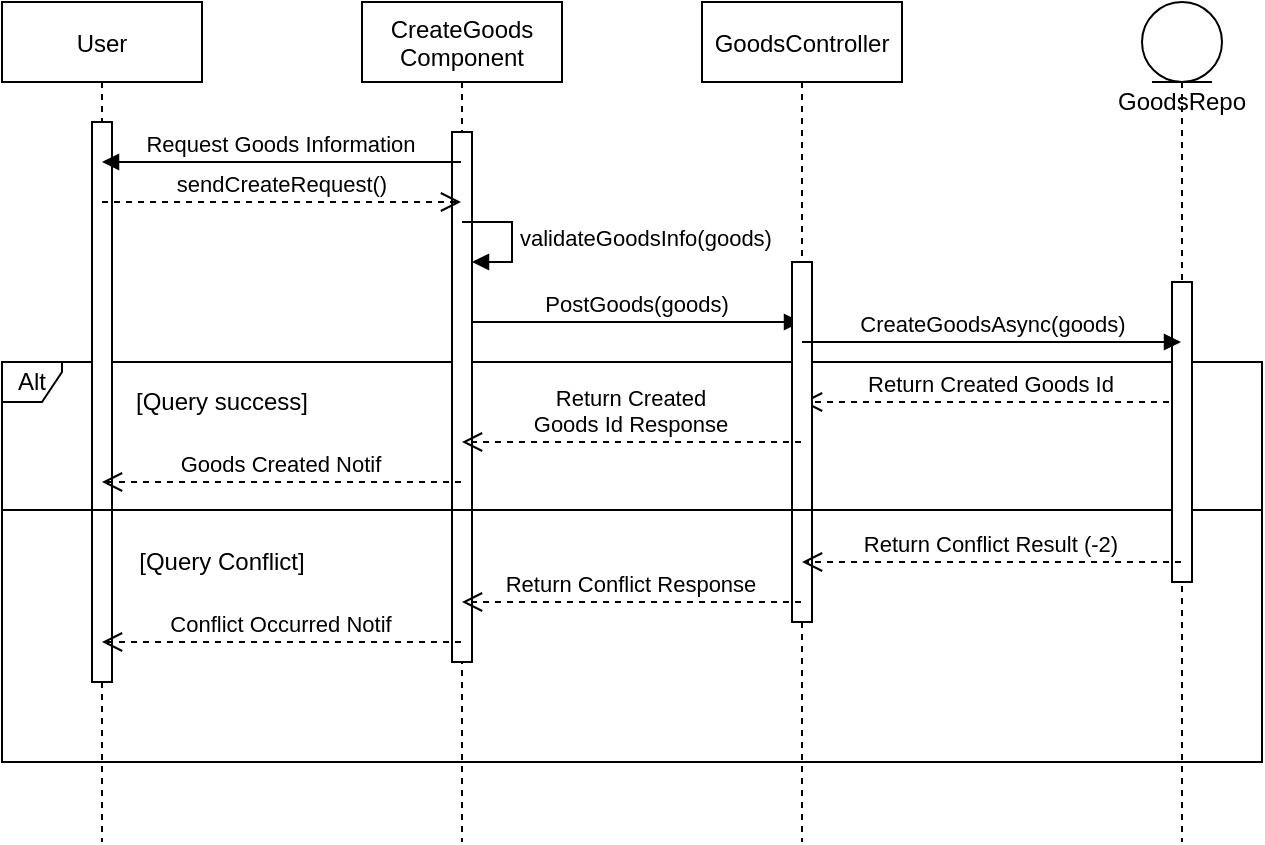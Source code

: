 <mxfile version="13.9.5" type="device" pages="4"><diagram id="jd_FFFFqi0_4Zgu6U5HR" name="Create"><mxGraphModel dx="1108" dy="584" grid="1" gridSize="10" guides="1" tooltips="1" connect="1" arrows="1" fold="1" page="1" pageScale="1" pageWidth="850" pageHeight="1100" math="0" shadow="0"><root><mxCell id="0"/><mxCell id="1" parent="0"/><mxCell id="KHjsWVl6WgxrpaKe_uxW-1" value="Alt" style="shape=umlFrame;whiteSpace=wrap;html=1;width=30;height=20;" parent="1" vertex="1"><mxGeometry x="120" y="260" width="630" height="200" as="geometry"/></mxCell><mxCell id="KHjsWVl6WgxrpaKe_uxW-2" value="User" style="shape=umlLifeline;perimeter=lifelinePerimeter;container=1;collapsible=0;recursiveResize=0;rounded=0;shadow=0;strokeWidth=1;" parent="1" vertex="1"><mxGeometry x="120" y="80" width="100" height="420" as="geometry"/></mxCell><mxCell id="KHjsWVl6WgxrpaKe_uxW-3" value="" style="points=[];perimeter=orthogonalPerimeter;rounded=0;shadow=0;strokeWidth=1;" parent="KHjsWVl6WgxrpaKe_uxW-2" vertex="1"><mxGeometry x="45" y="60" width="10" height="280" as="geometry"/></mxCell><mxCell id="KHjsWVl6WgxrpaKe_uxW-4" value="Return Created Goods Id" style="verticalAlign=bottom;endArrow=open;dashed=1;endSize=8;shadow=0;strokeWidth=1;" parent="1" source="KHjsWVl6WgxrpaKe_uxW-20" target="KHjsWVl6WgxrpaKe_uxW-9" edge="1"><mxGeometry relative="1" as="geometry"><mxPoint x="520" y="310" as="targetPoint"/><Array as="points"><mxPoint x="600" y="280"/></Array><mxPoint x="689.5" y="280" as="sourcePoint"/></mxGeometry></mxCell><mxCell id="KHjsWVl6WgxrpaKe_uxW-5" value="PostGoods(goods)" style="verticalAlign=bottom;endArrow=block;shadow=0;strokeWidth=1;" parent="1" source="KHjsWVl6WgxrpaKe_uxW-6" target="KHjsWVl6WgxrpaKe_uxW-9" edge="1"><mxGeometry x="0.035" relative="1" as="geometry"><mxPoint x="275" y="160" as="sourcePoint"/><mxPoint x="500" y="226" as="targetPoint"/><Array as="points"><mxPoint x="420" y="240"/></Array><mxPoint as="offset"/></mxGeometry></mxCell><mxCell id="KHjsWVl6WgxrpaKe_uxW-6" value="CreateGoods&#10;Component" style="shape=umlLifeline;perimeter=lifelinePerimeter;container=1;collapsible=0;recursiveResize=0;rounded=0;shadow=0;strokeWidth=1;" parent="1" vertex="1"><mxGeometry x="300" y="80" width="100" height="420" as="geometry"/></mxCell><mxCell id="KHjsWVl6WgxrpaKe_uxW-7" value="" style="points=[];perimeter=orthogonalPerimeter;rounded=0;shadow=0;strokeWidth=1;" parent="KHjsWVl6WgxrpaKe_uxW-6" vertex="1"><mxGeometry x="45" y="65" width="10" height="265" as="geometry"/></mxCell><mxCell id="KHjsWVl6WgxrpaKe_uxW-8" value="validateGoodsInfo(goods)" style="edgeStyle=orthogonalEdgeStyle;html=1;align=left;spacingLeft=2;endArrow=block;rounded=0;entryX=1;entryY=0;" parent="KHjsWVl6WgxrpaKe_uxW-6" edge="1"><mxGeometry relative="1" as="geometry"><mxPoint x="50" y="110" as="sourcePoint"/><Array as="points"><mxPoint x="75" y="110"/></Array><mxPoint x="55" y="130" as="targetPoint"/></mxGeometry></mxCell><mxCell id="KHjsWVl6WgxrpaKe_uxW-9" value="GoodsController" style="shape=umlLifeline;perimeter=lifelinePerimeter;container=1;collapsible=0;recursiveResize=0;rounded=0;shadow=0;strokeWidth=1;" parent="1" vertex="1"><mxGeometry x="470" y="80" width="100" height="420" as="geometry"/></mxCell><mxCell id="KHjsWVl6WgxrpaKe_uxW-10" value="" style="points=[];perimeter=orthogonalPerimeter;rounded=0;shadow=0;strokeWidth=1;" parent="KHjsWVl6WgxrpaKe_uxW-9" vertex="1"><mxGeometry x="45" y="130" width="10" height="180" as="geometry"/></mxCell><mxCell id="KHjsWVl6WgxrpaKe_uxW-11" value="Goods Created Notif" style="verticalAlign=bottom;endArrow=open;dashed=1;endSize=8;shadow=0;strokeWidth=1;" parent="1" source="KHjsWVl6WgxrpaKe_uxW-6" target="KHjsWVl6WgxrpaKe_uxW-2" edge="1"><mxGeometry relative="1" as="geometry"><mxPoint x="180" y="314" as="targetPoint"/><mxPoint x="350.17" y="320" as="sourcePoint"/><Array as="points"><mxPoint x="260" y="320"/></Array></mxGeometry></mxCell><mxCell id="KHjsWVl6WgxrpaKe_uxW-12" value="Return Conflict Response" style="verticalAlign=bottom;endArrow=open;dashed=1;endSize=8;shadow=0;strokeWidth=1;" parent="1" source="KHjsWVl6WgxrpaKe_uxW-9" target="KHjsWVl6WgxrpaKe_uxW-6" edge="1"><mxGeometry relative="1" as="geometry"><mxPoint x="350" y="380" as="targetPoint"/><mxPoint x="490" y="380" as="sourcePoint"/><Array as="points"><mxPoint x="430" y="380"/></Array></mxGeometry></mxCell><mxCell id="KHjsWVl6WgxrpaKe_uxW-13" value="Conflict Occurred Notif" style="verticalAlign=bottom;endArrow=open;dashed=1;endSize=8;shadow=0;strokeWidth=1;" parent="1" source="KHjsWVl6WgxrpaKe_uxW-6" target="KHjsWVl6WgxrpaKe_uxW-2" edge="1"><mxGeometry relative="1" as="geometry"><mxPoint x="180" y="400" as="targetPoint"/><mxPoint x="340" y="400" as="sourcePoint"/><Array as="points"><mxPoint x="260" y="400"/></Array></mxGeometry></mxCell><mxCell id="KHjsWVl6WgxrpaKe_uxW-14" value="Request Goods Information" style="verticalAlign=bottom;endArrow=block;shadow=0;strokeWidth=1;" parent="1" source="KHjsWVl6WgxrpaKe_uxW-6" target="KHjsWVl6WgxrpaKe_uxW-2" edge="1"><mxGeometry relative="1" as="geometry"><mxPoint x="180" y="170.22" as="sourcePoint"/><mxPoint x="175" y="183" as="targetPoint"/><Array as="points"><mxPoint x="270" y="160"/></Array></mxGeometry></mxCell><mxCell id="KHjsWVl6WgxrpaKe_uxW-15" value="Return Created &#10;Goods Id Response" style="verticalAlign=bottom;endArrow=open;dashed=1;endSize=8;shadow=0;strokeWidth=1;" parent="1" source="KHjsWVl6WgxrpaKe_uxW-9" target="KHjsWVl6WgxrpaKe_uxW-6" edge="1"><mxGeometry relative="1" as="geometry"><mxPoint x="360" y="280" as="targetPoint"/><mxPoint x="495.17" y="280.1" as="sourcePoint"/><Array as="points"><mxPoint x="430" y="300"/></Array></mxGeometry></mxCell><mxCell id="KHjsWVl6WgxrpaKe_uxW-16" value="[Query success]" style="text;html=1;strokeColor=none;fillColor=none;align=center;verticalAlign=middle;whiteSpace=wrap;rounded=0;" parent="1" vertex="1"><mxGeometry x="180" y="270" width="100" height="20" as="geometry"/></mxCell><mxCell id="KHjsWVl6WgxrpaKe_uxW-17" value="" style="line;strokeWidth=1;fillColor=none;align=left;verticalAlign=middle;spacingTop=-1;spacingLeft=3;spacingRight=3;rotatable=0;labelPosition=right;points=[];portConstraint=eastwest;" parent="1" vertex="1"><mxGeometry x="120" y="330" width="630" height="8" as="geometry"/></mxCell><mxCell id="KHjsWVl6WgxrpaKe_uxW-18" value="[Query Conflict]" style="text;html=1;strokeColor=none;fillColor=none;align=center;verticalAlign=middle;whiteSpace=wrap;rounded=0;" parent="1" vertex="1"><mxGeometry x="185" y="350" width="90" height="20" as="geometry"/></mxCell><mxCell id="KHjsWVl6WgxrpaKe_uxW-19" value="sendCreateRequest()" style="verticalAlign=bottom;endArrow=open;dashed=1;endSize=8;shadow=0;strokeWidth=1;" parent="1" source="KHjsWVl6WgxrpaKe_uxW-2" target="KHjsWVl6WgxrpaKe_uxW-6" edge="1"><mxGeometry relative="1" as="geometry"><mxPoint x="345" y="220" as="targetPoint"/><mxPoint x="175" y="220" as="sourcePoint"/><Array as="points"><mxPoint x="270" y="180"/></Array></mxGeometry></mxCell><mxCell id="KHjsWVl6WgxrpaKe_uxW-20" value="GoodsRepo" style="shape=umlLifeline;participant=umlEntity;perimeter=lifelinePerimeter;whiteSpace=wrap;html=1;container=1;collapsible=0;recursiveResize=0;verticalAlign=top;spacingTop=36;outlineConnect=0;" parent="1" vertex="1"><mxGeometry x="690" y="80" width="40" height="420" as="geometry"/></mxCell><mxCell id="KHjsWVl6WgxrpaKe_uxW-21" value="" style="html=1;points=[];perimeter=orthogonalPerimeter;" parent="KHjsWVl6WgxrpaKe_uxW-20" vertex="1"><mxGeometry x="15" y="140" width="10" height="150" as="geometry"/></mxCell><mxCell id="KHjsWVl6WgxrpaKe_uxW-22" value="Return Conflict Result (-2)" style="verticalAlign=bottom;endArrow=open;dashed=1;endSize=8;shadow=0;strokeWidth=1;" parent="1" source="KHjsWVl6WgxrpaKe_uxW-20" target="KHjsWVl6WgxrpaKe_uxW-9" edge="1"><mxGeometry relative="1" as="geometry"><mxPoint x="503.64" y="360.4" as="targetPoint"/><mxPoint x="689.5" y="360" as="sourcePoint"/><Array as="points"><mxPoint x="600" y="360"/></Array></mxGeometry></mxCell><mxCell id="KHjsWVl6WgxrpaKe_uxW-23" value="CreateGoodsAsync(goods)" style="html=1;verticalAlign=bottom;endArrow=block;" parent="1" source="KHjsWVl6WgxrpaKe_uxW-9" target="KHjsWVl6WgxrpaKe_uxW-20" edge="1"><mxGeometry width="80" relative="1" as="geometry"><mxPoint x="380" y="280" as="sourcePoint"/><mxPoint x="460" y="280" as="targetPoint"/><Array as="points"><mxPoint x="590" y="250"/></Array></mxGeometry></mxCell></root></mxGraphModel></diagram><diagram id="Ml4tQamNGofThZzvIT6g" name="Read"><mxGraphModel dx="1108" dy="584" grid="1" gridSize="10" guides="1" tooltips="1" connect="1" arrows="1" fold="1" page="1" pageScale="1" pageWidth="850" pageHeight="1100" math="0" shadow="0"><root><mxCell id="9LPj89g7nIXvsc9wr1Oa-0"/><mxCell id="9LPj89g7nIXvsc9wr1Oa-1" parent="9LPj89g7nIXvsc9wr1Oa-0"/><mxCell id="9LPj89g7nIXvsc9wr1Oa-2" value="User" style="shape=umlLifeline;perimeter=lifelinePerimeter;container=1;collapsible=0;recursiveResize=0;rounded=0;shadow=0;strokeWidth=1;" parent="9LPj89g7nIXvsc9wr1Oa-1" vertex="1"><mxGeometry x="80" y="80" width="100" height="290" as="geometry"/></mxCell><mxCell id="9LPj89g7nIXvsc9wr1Oa-3" value="" style="html=1;points=[];perimeter=orthogonalPerimeter;" parent="9LPj89g7nIXvsc9wr1Oa-2" vertex="1"><mxGeometry x="45" y="70" width="10" height="150" as="geometry"/></mxCell><mxCell id="9LPj89g7nIXvsc9wr1Oa-4" value="ReadGoods&#10;Component" style="shape=umlLifeline;perimeter=lifelinePerimeter;container=1;collapsible=0;recursiveResize=0;rounded=0;shadow=0;strokeWidth=1;" parent="9LPj89g7nIXvsc9wr1Oa-1" vertex="1"><mxGeometry x="300" y="80" width="100" height="290" as="geometry"/></mxCell><mxCell id="9LPj89g7nIXvsc9wr1Oa-5" value="" style="html=1;points=[];perimeter=orthogonalPerimeter;" parent="9LPj89g7nIXvsc9wr1Oa-4" vertex="1"><mxGeometry x="45" y="70" width="10" height="150" as="geometry"/></mxCell><mxCell id="9LPj89g7nIXvsc9wr1Oa-6" value="GoodsController" style="shape=umlLifeline;perimeter=lifelinePerimeter;container=1;collapsible=0;recursiveResize=0;rounded=0;shadow=0;strokeWidth=1;" parent="9LPj89g7nIXvsc9wr1Oa-1" vertex="1"><mxGeometry x="470" y="80" width="100" height="290" as="geometry"/></mxCell><mxCell id="9LPj89g7nIXvsc9wr1Oa-7" value="" style="html=1;points=[];perimeter=orthogonalPerimeter;" parent="9LPj89g7nIXvsc9wr1Oa-6" vertex="1"><mxGeometry x="45" y="90" width="10" height="110" as="geometry"/></mxCell><mxCell id="9LPj89g7nIXvsc9wr1Oa-8" value="sendGetGoodsRequest()" style="html=1;verticalAlign=bottom;endArrow=block;" parent="9LPj89g7nIXvsc9wr1Oa-1" source="9LPj89g7nIXvsc9wr1Oa-2" target="9LPj89g7nIXvsc9wr1Oa-4" edge="1"><mxGeometry width="80" relative="1" as="geometry"><mxPoint x="380" y="280" as="sourcePoint"/><mxPoint x="460" y="280" as="targetPoint"/><Array as="points"><mxPoint x="280" y="160"/></Array></mxGeometry></mxCell><mxCell id="9LPj89g7nIXvsc9wr1Oa-9" value="GoodsRepo" style="shape=umlLifeline;participant=umlEntity;perimeter=lifelinePerimeter;whiteSpace=wrap;html=1;container=1;collapsible=0;recursiveResize=0;verticalAlign=top;spacingTop=36;outlineConnect=0;" parent="9LPj89g7nIXvsc9wr1Oa-1" vertex="1"><mxGeometry x="670" y="80" width="40" height="290" as="geometry"/></mxCell><mxCell id="9LPj89g7nIXvsc9wr1Oa-10" value="" style="html=1;points=[];perimeter=orthogonalPerimeter;" parent="9LPj89g7nIXvsc9wr1Oa-9" vertex="1"><mxGeometry x="15" y="110" width="10" height="70" as="geometry"/></mxCell><mxCell id="9LPj89g7nIXvsc9wr1Oa-11" value="GetGoods(pagination)" style="html=1;verticalAlign=bottom;endArrow=block;" parent="9LPj89g7nIXvsc9wr1Oa-1" source="9LPj89g7nIXvsc9wr1Oa-4" target="9LPj89g7nIXvsc9wr1Oa-6" edge="1"><mxGeometry width="80" relative="1" as="geometry"><mxPoint x="380" y="280" as="sourcePoint"/><mxPoint x="460" y="280" as="targetPoint"/><Array as="points"><mxPoint x="450" y="180"/></Array></mxGeometry></mxCell><mxCell id="9LPj89g7nIXvsc9wr1Oa-12" value="GetGoodsAsync(pagination)" style="html=1;verticalAlign=bottom;endArrow=block;" parent="9LPj89g7nIXvsc9wr1Oa-1" source="9LPj89g7nIXvsc9wr1Oa-6" target="9LPj89g7nIXvsc9wr1Oa-9" edge="1"><mxGeometry width="80" relative="1" as="geometry"><mxPoint x="380" y="280" as="sourcePoint"/><mxPoint x="460" y="280" as="targetPoint"/><Array as="points"><mxPoint x="600" y="200"/></Array></mxGeometry></mxCell><mxCell id="9LPj89g7nIXvsc9wr1Oa-13" value="Return Goods List &lt;br&gt;wrapped by pagination" style="html=1;verticalAlign=bottom;endArrow=open;dashed=1;endSize=8;" parent="9LPj89g7nIXvsc9wr1Oa-1" source="9LPj89g7nIXvsc9wr1Oa-9" target="9LPj89g7nIXvsc9wr1Oa-6" edge="1"><mxGeometry relative="1" as="geometry"><mxPoint x="460" y="280" as="sourcePoint"/><mxPoint x="380" y="280" as="targetPoint"/><Array as="points"><mxPoint x="610" y="250"/></Array></mxGeometry></mxCell><mxCell id="9LPj89g7nIXvsc9wr1Oa-14" value="Return Data Response" style="html=1;verticalAlign=bottom;endArrow=open;dashed=1;endSize=8;" parent="9LPj89g7nIXvsc9wr1Oa-1" source="9LPj89g7nIXvsc9wr1Oa-6" target="9LPj89g7nIXvsc9wr1Oa-4" edge="1"><mxGeometry relative="1" as="geometry"><mxPoint x="460" y="260" as="sourcePoint"/><mxPoint x="380" y="260" as="targetPoint"/><Array as="points"><mxPoint x="440" y="270"/></Array></mxGeometry></mxCell><mxCell id="9LPj89g7nIXvsc9wr1Oa-15" value="Shows Goods List" style="html=1;verticalAlign=bottom;endArrow=open;dashed=1;endSize=8;" parent="9LPj89g7nIXvsc9wr1Oa-1" source="9LPj89g7nIXvsc9wr1Oa-4" target="9LPj89g7nIXvsc9wr1Oa-2" edge="1"><mxGeometry relative="1" as="geometry"><mxPoint x="460" y="260" as="sourcePoint"/><mxPoint x="380" y="260" as="targetPoint"/><Array as="points"><mxPoint x="250" y="290"/></Array></mxGeometry></mxCell></root></mxGraphModel></diagram><diagram id="VFFT8JCSSHa8MBeKwjtE" name="Update"><mxGraphModel dx="1108" dy="584" grid="1" gridSize="10" guides="1" tooltips="1" connect="1" arrows="1" fold="1" page="1" pageScale="1" pageWidth="850" pageHeight="1100" math="0" shadow="0"><root><mxCell id="oMEfa0u0N_enMjDQb6o1-0"/><mxCell id="oMEfa0u0N_enMjDQb6o1-1" parent="oMEfa0u0N_enMjDQb6o1-0"/><mxCell id="oMEfa0u0N_enMjDQb6o1-2" value="User" style="shape=umlLifeline;perimeter=lifelinePerimeter;container=1;collapsible=0;recursiveResize=0;rounded=0;shadow=0;strokeWidth=1;" parent="oMEfa0u0N_enMjDQb6o1-1" vertex="1"><mxGeometry x="65" y="95" width="100" height="850" as="geometry"/></mxCell><mxCell id="oMEfa0u0N_enMjDQb6o1-3" value="" style="html=1;points=[];perimeter=orthogonalPerimeter;" parent="oMEfa0u0N_enMjDQb6o1-2" vertex="1"><mxGeometry x="45" y="70" width="10" height="740" as="geometry"/></mxCell><mxCell id="oMEfa0u0N_enMjDQb6o1-4" value="ReadGoods&#10;Component" style="shape=umlLifeline;perimeter=lifelinePerimeter;container=1;collapsible=0;recursiveResize=0;rounded=0;shadow=0;strokeWidth=1;" parent="oMEfa0u0N_enMjDQb6o1-1" vertex="1"><mxGeometry x="270" y="95" width="100" height="850" as="geometry"/></mxCell><mxCell id="oMEfa0u0N_enMjDQb6o1-5" value="" style="html=1;points=[];perimeter=orthogonalPerimeter;" parent="oMEfa0u0N_enMjDQb6o1-4" vertex="1"><mxGeometry x="45" y="70" width="10" height="730" as="geometry"/></mxCell><mxCell id="oMEfa0u0N_enMjDQb6o1-6" value="GoodsController" style="shape=umlLifeline;perimeter=lifelinePerimeter;container=1;collapsible=0;recursiveResize=0;rounded=0;shadow=0;strokeWidth=1;" parent="oMEfa0u0N_enMjDQb6o1-1" vertex="1"><mxGeometry x="475" y="95" width="100" height="850" as="geometry"/></mxCell><mxCell id="oMEfa0u0N_enMjDQb6o1-7" value="" style="html=1;points=[];perimeter=orthogonalPerimeter;" parent="oMEfa0u0N_enMjDQb6o1-6" vertex="1"><mxGeometry x="45" y="270" width="10" height="500" as="geometry"/></mxCell><mxCell id="oMEfa0u0N_enMjDQb6o1-8" value="GoodsRepo" style="shape=umlLifeline;participant=umlEntity;perimeter=lifelinePerimeter;whiteSpace=wrap;html=1;container=1;collapsible=0;recursiveResize=0;verticalAlign=top;spacingTop=36;outlineConnect=0;" parent="oMEfa0u0N_enMjDQb6o1-1" vertex="1"><mxGeometry x="745" y="105" width="40" height="840" as="geometry"/></mxCell><mxCell id="oMEfa0u0N_enMjDQb6o1-9" value="" style="html=1;points=[];perimeter=orthogonalPerimeter;" parent="oMEfa0u0N_enMjDQb6o1-8" vertex="1"><mxGeometry x="15" y="400" width="10" height="330" as="geometry"/></mxCell><mxCell id="oMEfa0u0N_enMjDQb6o1-10" value="updateGoods(id)" style="html=1;verticalAlign=bottom;endArrow=block;" parent="oMEfa0u0N_enMjDQb6o1-1" source="oMEfa0u0N_enMjDQb6o1-2" target="oMEfa0u0N_enMjDQb6o1-4" edge="1"><mxGeometry width="80" relative="1" as="geometry"><mxPoint x="335" y="295" as="sourcePoint"/><mxPoint x="415" y="295" as="targetPoint"/><Array as="points"><mxPoint x="215" y="175"/></Array></mxGeometry></mxCell><mxCell id="oMEfa0u0N_enMjDQb6o1-11" value="Request new Goods info" style="html=1;verticalAlign=bottom;endArrow=block;" parent="oMEfa0u0N_enMjDQb6o1-1" source="oMEfa0u0N_enMjDQb6o1-4" target="oMEfa0u0N_enMjDQb6o1-2" edge="1"><mxGeometry width="80" relative="1" as="geometry"><mxPoint x="335" y="295" as="sourcePoint"/><mxPoint x="415" y="295" as="targetPoint"/><Array as="points"><mxPoint x="205" y="205"/></Array></mxGeometry></mxCell><mxCell id="oMEfa0u0N_enMjDQb6o1-12" value="Return newGoodsInfo" style="html=1;verticalAlign=bottom;endArrow=open;dashed=1;endSize=8;" parent="oMEfa0u0N_enMjDQb6o1-1" source="oMEfa0u0N_enMjDQb6o1-2" target="oMEfa0u0N_enMjDQb6o1-4" edge="1"><mxGeometry relative="1" as="geometry"><mxPoint x="415" y="295" as="sourcePoint"/><mxPoint x="335" y="295" as="targetPoint"/><Array as="points"><mxPoint x="195" y="235"/></Array></mxGeometry></mxCell><mxCell id="oMEfa0u0N_enMjDQb6o1-13" value="&lt;div style=&quot;text-align: left&quot;&gt;sendUpdateRequest(&lt;/div&gt;&lt;div style=&quot;text-align: left&quot;&gt;&amp;nbsp; &amp;nbsp;goodsId,&lt;/div&gt;&lt;div style=&quot;text-align: left&quot;&gt;&amp;nbsp; &amp;nbsp;newGoodsInfo&lt;/div&gt;&lt;div style=&quot;text-align: left&quot;&gt;)&lt;/div&gt;" style="html=1;verticalAlign=bottom;endArrow=block;" parent="oMEfa0u0N_enMjDQb6o1-1" source="oMEfa0u0N_enMjDQb6o1-4" target="oMEfa0u0N_enMjDQb6o1-4" edge="1"><mxGeometry x="0.37" y="-60" width="80" relative="1" as="geometry"><mxPoint x="335" y="295" as="sourcePoint"/><mxPoint x="415" y="295" as="targetPoint"/><Array as="points"><mxPoint x="345" y="255"/><mxPoint x="345" y="285"/></Array><mxPoint x="61" y="60" as="offset"/></mxGeometry></mxCell><mxCell id="oMEfa0u0N_enMjDQb6o1-14" value="validateGoodsInfo(&lt;br&gt;&amp;nbsp; &amp;nbsp;newGoodsInfo&lt;br&gt;)" style="html=1;verticalAlign=bottom;endArrow=block;align=left;" parent="oMEfa0u0N_enMjDQb6o1-1" source="oMEfa0u0N_enMjDQb6o1-4" target="oMEfa0u0N_enMjDQb6o1-4" edge="1"><mxGeometry x="0.37" y="14" width="80" relative="1" as="geometry"><mxPoint x="335" y="265" as="sourcePoint"/><mxPoint x="415" y="265" as="targetPoint"/><Array as="points"><mxPoint x="345" y="305"/><mxPoint x="345" y="335"/></Array><mxPoint x="11" y="-4" as="offset"/></mxGeometry></mxCell><mxCell id="oMEfa0u0N_enMjDQb6o1-15" value="PutGoods(goodsId, newGoodsInfo)" style="html=1;verticalAlign=bottom;endArrow=block;" parent="oMEfa0u0N_enMjDQb6o1-1" source="oMEfa0u0N_enMjDQb6o1-4" target="oMEfa0u0N_enMjDQb6o1-6" edge="1"><mxGeometry width="80" relative="1" as="geometry"><mxPoint x="335" y="335" as="sourcePoint"/><mxPoint x="415" y="335" as="targetPoint"/><Array as="points"><mxPoint x="365" y="375"/></Array></mxGeometry></mxCell><mxCell id="oMEfa0u0N_enMjDQb6o1-16" value="Return BadRequest Response" style="html=1;verticalAlign=bottom;endArrow=open;dashed=1;endSize=8;" parent="oMEfa0u0N_enMjDQb6o1-1" source="oMEfa0u0N_enMjDQb6o1-6" target="oMEfa0u0N_enMjDQb6o1-4" edge="1"><mxGeometry relative="1" as="geometry"><mxPoint x="515" y="335" as="sourcePoint"/><mxPoint x="435" y="335" as="targetPoint"/><Array as="points"><mxPoint x="405" y="445"/></Array></mxGeometry></mxCell><mxCell id="oMEfa0u0N_enMjDQb6o1-17" value="Bad request notif" style="html=1;verticalAlign=bottom;endArrow=open;dashed=1;endSize=8;" parent="oMEfa0u0N_enMjDQb6o1-1" source="oMEfa0u0N_enMjDQb6o1-4" target="oMEfa0u0N_enMjDQb6o1-2" edge="1"><mxGeometry relative="1" as="geometry"><mxPoint x="515" y="335" as="sourcePoint"/><mxPoint x="435" y="335" as="targetPoint"/><Array as="points"><mxPoint x="225" y="475"/></Array></mxGeometry></mxCell><mxCell id="oMEfa0u0N_enMjDQb6o1-18" value="&lt;b&gt;[Goods Id in route and newGoodsInfo does not match]&lt;/b&gt;" style="text;html=1;strokeColor=none;fillColor=none;align=center;verticalAlign=middle;whiteSpace=wrap;rounded=0;" parent="oMEfa0u0N_enMjDQb6o1-1" vertex="1"><mxGeometry x="125" y="405" width="190" height="20" as="geometry"/></mxCell><mxCell id="oMEfa0u0N_enMjDQb6o1-19" value="" style="line;strokeWidth=1;fillColor=none;align=left;verticalAlign=middle;spacingTop=-1;spacingLeft=3;spacingRight=3;rotatable=0;labelPosition=right;points=[];portConstraint=eastwest;" parent="oMEfa0u0N_enMjDQb6o1-1" vertex="1"><mxGeometry x="85" y="495" width="700" height="8" as="geometry"/></mxCell><mxCell id="oMEfa0u0N_enMjDQb6o1-20" value="&lt;b&gt;[Else]&lt;/b&gt;" style="text;html=1;strokeColor=none;fillColor=none;align=center;verticalAlign=middle;whiteSpace=wrap;rounded=0;" parent="oMEfa0u0N_enMjDQb6o1-1" vertex="1"><mxGeometry x="125" y="503" width="40" height="20" as="geometry"/></mxCell><mxCell id="oMEfa0u0N_enMjDQb6o1-21" value="UpdateGoodsAsync(goodsId, newGoodsInfo)" style="html=1;verticalAlign=bottom;endArrow=block;" parent="oMEfa0u0N_enMjDQb6o1-1" source="oMEfa0u0N_enMjDQb6o1-6" target="oMEfa0u0N_enMjDQb6o1-8" edge="1"><mxGeometry width="80" relative="1" as="geometry"><mxPoint x="435" y="495" as="sourcePoint"/><mxPoint x="515" y="495" as="targetPoint"/><Array as="points"><mxPoint x="595" y="525"/></Array></mxGeometry></mxCell><mxCell id="oMEfa0u0N_enMjDQb6o1-22" value="Return NoContent" style="html=1;verticalAlign=bottom;endArrow=open;dashed=1;endSize=8;" parent="oMEfa0u0N_enMjDQb6o1-1" source="oMEfa0u0N_enMjDQb6o1-8" target="oMEfa0u0N_enMjDQb6o1-6" edge="1"><mxGeometry relative="1" as="geometry"><mxPoint x="515" y="595" as="sourcePoint"/><mxPoint x="435" y="595" as="targetPoint"/><Array as="points"><mxPoint x="625" y="585"/></Array></mxGeometry></mxCell><mxCell id="oMEfa0u0N_enMjDQb6o1-23" value="Return NoContent Response" style="html=1;verticalAlign=bottom;endArrow=open;dashed=1;endSize=8;" parent="oMEfa0u0N_enMjDQb6o1-1" source="oMEfa0u0N_enMjDQb6o1-6" target="oMEfa0u0N_enMjDQb6o1-4" edge="1"><mxGeometry relative="1" as="geometry"><mxPoint x="515" y="495" as="sourcePoint"/><mxPoint x="435" y="495" as="targetPoint"/><Array as="points"><mxPoint x="425" y="605"/></Array></mxGeometry></mxCell><mxCell id="oMEfa0u0N_enMjDQb6o1-24" value="updateGoodsData(newGoodsInfo)" style="edgeStyle=orthogonalEdgeStyle;html=1;align=left;spacingLeft=2;endArrow=block;rounded=0;entryX=1;entryY=0;" parent="oMEfa0u0N_enMjDQb6o1-1" edge="1"><mxGeometry relative="1" as="geometry"><mxPoint x="320" y="625" as="sourcePoint"/><Array as="points"><mxPoint x="345" y="625"/></Array><mxPoint x="325" y="645" as="targetPoint"/></mxGeometry></mxCell><mxCell id="oMEfa0u0N_enMjDQb6o1-25" value="Successfully updated notif" style="html=1;verticalAlign=bottom;endArrow=open;dashed=1;endSize=8;" parent="oMEfa0u0N_enMjDQb6o1-1" source="oMEfa0u0N_enMjDQb6o1-4" target="oMEfa0u0N_enMjDQb6o1-2" edge="1"><mxGeometry relative="1" as="geometry"><mxPoint x="515" y="595" as="sourcePoint"/><mxPoint x="435" y="595" as="targetPoint"/><Array as="points"><mxPoint x="255" y="675"/></Array></mxGeometry></mxCell><mxCell id="oMEfa0u0N_enMjDQb6o1-26" value="" style="line;strokeWidth=1;fillColor=none;align=left;verticalAlign=middle;spacingTop=-1;spacingLeft=3;spacingRight=3;rotatable=0;labelPosition=right;points=[];portConstraint=eastwest;" parent="oMEfa0u0N_enMjDQb6o1-1" vertex="1"><mxGeometry x="95" y="703" width="680" height="2" as="geometry"/></mxCell><mxCell id="oMEfa0u0N_enMjDQb6o1-27" value="&lt;b&gt;[Successfully updated]&lt;/b&gt;" style="text;html=1;strokeColor=none;fillColor=none;align=center;verticalAlign=middle;whiteSpace=wrap;rounded=0;" parent="oMEfa0u0N_enMjDQb6o1-1" vertex="1"><mxGeometry x="125" y="585" width="140" height="20" as="geometry"/></mxCell><mxCell id="oMEfa0u0N_enMjDQb6o1-28" value="&lt;b&gt;[GoodsCode already exists]&lt;/b&gt;" style="text;html=1;strokeColor=none;fillColor=none;align=center;verticalAlign=middle;whiteSpace=wrap;rounded=0;" parent="oMEfa0u0N_enMjDQb6o1-1" vertex="1"><mxGeometry x="125" y="715" width="170" height="20" as="geometry"/></mxCell><mxCell id="oMEfa0u0N_enMjDQb6o1-29" value="Return Conflict" style="html=1;verticalAlign=bottom;endArrow=open;dashed=1;endSize=8;" parent="oMEfa0u0N_enMjDQb6o1-1" source="oMEfa0u0N_enMjDQb6o1-8" target="oMEfa0u0N_enMjDQb6o1-6" edge="1"><mxGeometry relative="1" as="geometry"><mxPoint x="515" y="675" as="sourcePoint"/><mxPoint x="435" y="675" as="targetPoint"/><Array as="points"><mxPoint x="665" y="735"/></Array></mxGeometry></mxCell><mxCell id="oMEfa0u0N_enMjDQb6o1-30" value="Return Conflict Response" style="html=1;verticalAlign=bottom;endArrow=open;dashed=1;endSize=8;" parent="oMEfa0u0N_enMjDQb6o1-1" source="oMEfa0u0N_enMjDQb6o1-6" target="oMEfa0u0N_enMjDQb6o1-4" edge="1"><mxGeometry relative="1" as="geometry"><mxPoint x="515" y="675" as="sourcePoint"/><mxPoint x="435" y="675" as="targetPoint"/><Array as="points"><mxPoint x="425" y="755"/></Array></mxGeometry></mxCell><mxCell id="oMEfa0u0N_enMjDQb6o1-31" value="Conflict notif" style="html=1;verticalAlign=bottom;endArrow=open;dashed=1;endSize=8;" parent="oMEfa0u0N_enMjDQb6o1-1" source="oMEfa0u0N_enMjDQb6o1-4" target="oMEfa0u0N_enMjDQb6o1-2" edge="1"><mxGeometry relative="1" as="geometry"><mxPoint x="515" y="775" as="sourcePoint"/><mxPoint x="435" y="775" as="targetPoint"/><Array as="points"><mxPoint x="235" y="775"/></Array></mxGeometry></mxCell><mxCell id="oMEfa0u0N_enMjDQb6o1-32" value="" style="line;strokeWidth=1;fillColor=none;align=left;verticalAlign=middle;spacingTop=-1;spacingLeft=3;spacingRight=3;rotatable=0;labelPosition=right;points=[];portConstraint=eastwest;" parent="oMEfa0u0N_enMjDQb6o1-1" vertex="1"><mxGeometry x="95" y="795" width="680" height="8" as="geometry"/></mxCell><mxCell id="oMEfa0u0N_enMjDQb6o1-33" value="&lt;b&gt;[Goods Doesn't exists]&lt;/b&gt;" style="text;html=1;strokeColor=none;fillColor=none;align=center;verticalAlign=middle;whiteSpace=wrap;rounded=0;" parent="oMEfa0u0N_enMjDQb6o1-1" vertex="1"><mxGeometry x="122.5" y="805" width="145" height="20" as="geometry"/></mxCell><mxCell id="oMEfa0u0N_enMjDQb6o1-34" value="Return NotFound" style="html=1;verticalAlign=bottom;endArrow=open;dashed=1;endSize=8;" parent="oMEfa0u0N_enMjDQb6o1-1" source="oMEfa0u0N_enMjDQb6o1-8" target="oMEfa0u0N_enMjDQb6o1-6" edge="1"><mxGeometry relative="1" as="geometry"><mxPoint x="515" y="725" as="sourcePoint"/><mxPoint x="435" y="725" as="targetPoint"/><Array as="points"><mxPoint x="685" y="825"/></Array></mxGeometry></mxCell><mxCell id="oMEfa0u0N_enMjDQb6o1-35" value="Return NotFound Response" style="html=1;verticalAlign=bottom;endArrow=open;dashed=1;endSize=8;" parent="oMEfa0u0N_enMjDQb6o1-1" source="oMEfa0u0N_enMjDQb6o1-6" target="oMEfa0u0N_enMjDQb6o1-4" edge="1"><mxGeometry relative="1" as="geometry"><mxPoint x="515" y="725" as="sourcePoint"/><mxPoint x="435" y="725" as="targetPoint"/><Array as="points"><mxPoint x="465" y="845"/></Array></mxGeometry></mxCell><mxCell id="oMEfa0u0N_enMjDQb6o1-36" value="Goods Not Found notif" style="html=1;verticalAlign=bottom;endArrow=open;dashed=1;endSize=8;" parent="oMEfa0u0N_enMjDQb6o1-1" source="oMEfa0u0N_enMjDQb6o1-4" target="oMEfa0u0N_enMjDQb6o1-2" edge="1"><mxGeometry relative="1" as="geometry"><mxPoint x="515" y="725" as="sourcePoint"/><mxPoint x="435" y="725" as="targetPoint"/><Array as="points"><mxPoint x="205" y="865"/></Array></mxGeometry></mxCell><mxCell id="oMEfa0u0N_enMjDQb6o1-37" value="Alt" style="shape=umlFrame;whiteSpace=wrap;html=1;width=40;height=20;" parent="oMEfa0u0N_enMjDQb6o1-1" vertex="1"><mxGeometry x="95" y="555" width="680" height="420" as="geometry"/></mxCell><mxCell id="oMEfa0u0N_enMjDQb6o1-38" value="Alt" style="shape=umlFrame;whiteSpace=wrap;html=1;width=40;height=20;" parent="oMEfa0u0N_enMjDQb6o1-1" vertex="1"><mxGeometry x="85" y="395" width="700" height="610" as="geometry"/></mxCell></root></mxGraphModel></diagram><diagram id="V4pXVDoF2GVC8yhuoHSm" name="Delete"><mxGraphModel dx="1108" dy="584" grid="1" gridSize="10" guides="1" tooltips="1" connect="1" arrows="1" fold="1" page="1" pageScale="1" pageWidth="850" pageHeight="1100" math="0" shadow="0"><root><mxCell id="qOP_THhoh2l1mIPnknE0-0"/><mxCell id="qOP_THhoh2l1mIPnknE0-1" parent="qOP_THhoh2l1mIPnknE0-0"/><mxCell id="qOP_THhoh2l1mIPnknE0-2" value="Alt" style="shape=umlFrame;whiteSpace=wrap;html=1;width=35;height=20;" parent="qOP_THhoh2l1mIPnknE0-1" vertex="1"><mxGeometry x="125" y="230" width="615" height="240" as="geometry"/></mxCell><mxCell id="qOP_THhoh2l1mIPnknE0-3" value="User" style="shape=umlLifeline;perimeter=lifelinePerimeter;container=1;collapsible=0;recursiveResize=0;rounded=0;shadow=0;strokeWidth=1;" parent="qOP_THhoh2l1mIPnknE0-1" vertex="1"><mxGeometry x="120" y="80" width="100" height="370" as="geometry"/></mxCell><mxCell id="qOP_THhoh2l1mIPnknE0-4" value="" style="points=[];perimeter=orthogonalPerimeter;rounded=0;shadow=0;strokeWidth=1;" parent="qOP_THhoh2l1mIPnknE0-3" vertex="1"><mxGeometry x="45" y="60" width="10" height="280" as="geometry"/></mxCell><mxCell id="qOP_THhoh2l1mIPnknE0-5" value="ReadGoods&#10;Component" style="shape=umlLifeline;perimeter=lifelinePerimeter;container=1;collapsible=0;recursiveResize=0;rounded=0;shadow=0;strokeWidth=1;" parent="qOP_THhoh2l1mIPnknE0-1" vertex="1"><mxGeometry x="300" y="80" width="100" height="370" as="geometry"/></mxCell><mxCell id="qOP_THhoh2l1mIPnknE0-6" value="" style="points=[];perimeter=orthogonalPerimeter;rounded=0;shadow=0;strokeWidth=1;" parent="qOP_THhoh2l1mIPnknE0-5" vertex="1"><mxGeometry x="45" y="65" width="10" height="255" as="geometry"/></mxCell><mxCell id="qOP_THhoh2l1mIPnknE0-7" value="GoodsController" style="shape=umlLifeline;perimeter=lifelinePerimeter;container=1;collapsible=0;recursiveResize=0;rounded=0;shadow=0;strokeWidth=1;" parent="qOP_THhoh2l1mIPnknE0-1" vertex="1"><mxGeometry x="450" y="80" width="100" height="370" as="geometry"/></mxCell><mxCell id="qOP_THhoh2l1mIPnknE0-8" value="" style="points=[];perimeter=orthogonalPerimeter;rounded=0;shadow=0;strokeWidth=1;" parent="qOP_THhoh2l1mIPnknE0-7" vertex="1"><mxGeometry x="45" y="100" width="10" height="200" as="geometry"/></mxCell><mxCell id="qOP_THhoh2l1mIPnknE0-9" value="sendDeleteRequest(goodsId)" style="html=1;verticalAlign=bottom;endArrow=block;" parent="qOP_THhoh2l1mIPnknE0-1" source="qOP_THhoh2l1mIPnknE0-3" target="qOP_THhoh2l1mIPnknE0-5" edge="1"><mxGeometry width="80" relative="1" as="geometry"><mxPoint x="380" y="280" as="sourcePoint"/><mxPoint x="460" y="280" as="targetPoint"/><Array as="points"><mxPoint x="270" y="170"/></Array></mxGeometry></mxCell><mxCell id="qOP_THhoh2l1mIPnknE0-10" value="DeleteGoods(id)" style="html=1;verticalAlign=bottom;endArrow=block;" parent="qOP_THhoh2l1mIPnknE0-1" source="qOP_THhoh2l1mIPnknE0-5" target="qOP_THhoh2l1mIPnknE0-7" edge="1"><mxGeometry width="80" relative="1" as="geometry"><mxPoint x="380" y="280" as="sourcePoint"/><mxPoint x="460" y="280" as="targetPoint"/><Array as="points"><mxPoint x="440" y="190"/></Array></mxGeometry></mxCell><mxCell id="qOP_THhoh2l1mIPnknE0-11" value="DeleteGoodsAsync(id)" style="html=1;verticalAlign=bottom;endArrow=block;" parent="qOP_THhoh2l1mIPnknE0-1" source="qOP_THhoh2l1mIPnknE0-7" edge="1"><mxGeometry width="80" relative="1" as="geometry"><mxPoint x="380" y="280" as="sourcePoint"/><mxPoint x="689.5" y="210" as="targetPoint"/><Array as="points"><mxPoint x="610" y="210"/></Array></mxGeometry></mxCell><mxCell id="qOP_THhoh2l1mIPnknE0-12" value="Return OK" style="html=1;verticalAlign=bottom;endArrow=open;dashed=1;endSize=8;" parent="qOP_THhoh2l1mIPnknE0-1" target="qOP_THhoh2l1mIPnknE0-7" edge="1"><mxGeometry relative="1" as="geometry"><mxPoint x="689.5" y="260" as="sourcePoint"/><mxPoint x="380" y="380" as="targetPoint"/><Array as="points"><mxPoint x="620" y="260"/></Array></mxGeometry></mxCell><mxCell id="qOP_THhoh2l1mIPnknE0-13" value="Return OK Response" style="html=1;verticalAlign=bottom;endArrow=open;dashed=1;endSize=8;" parent="qOP_THhoh2l1mIPnknE0-1" source="qOP_THhoh2l1mIPnknE0-7" target="qOP_THhoh2l1mIPnknE0-5" edge="1"><mxGeometry relative="1" as="geometry"><mxPoint x="460" y="280" as="sourcePoint"/><mxPoint x="380" y="280" as="targetPoint"/><Array as="points"><mxPoint x="440" y="280"/></Array></mxGeometry></mxCell><mxCell id="qOP_THhoh2l1mIPnknE0-14" value="Deleted notif" style="html=1;verticalAlign=bottom;endArrow=open;dashed=1;endSize=8;" parent="qOP_THhoh2l1mIPnknE0-1" source="qOP_THhoh2l1mIPnknE0-5" target="qOP_THhoh2l1mIPnknE0-3" edge="1"><mxGeometry relative="1" as="geometry"><mxPoint x="460" y="280" as="sourcePoint"/><mxPoint x="380" y="280" as="targetPoint"/><Array as="points"><mxPoint x="260" y="300"/></Array></mxGeometry></mxCell><mxCell id="qOP_THhoh2l1mIPnknE0-15" value="Return NotFound" style="html=1;verticalAlign=bottom;endArrow=open;dashed=1;endSize=8;" parent="qOP_THhoh2l1mIPnknE0-1" target="qOP_THhoh2l1mIPnknE0-7" edge="1"><mxGeometry relative="1" as="geometry"><mxPoint x="689.5" y="350" as="sourcePoint"/><mxPoint x="380" y="380" as="targetPoint"/><Array as="points"><mxPoint x="600" y="350"/></Array></mxGeometry></mxCell><mxCell id="qOP_THhoh2l1mIPnknE0-16" value="Return NotFound &lt;br&gt;Response" style="html=1;verticalAlign=bottom;endArrow=open;dashed=1;endSize=8;" parent="qOP_THhoh2l1mIPnknE0-1" source="qOP_THhoh2l1mIPnknE0-7" target="qOP_THhoh2l1mIPnknE0-5" edge="1"><mxGeometry relative="1" as="geometry"><mxPoint x="460" y="380" as="sourcePoint"/><mxPoint x="380" y="380" as="targetPoint"/><Array as="points"><mxPoint x="430" y="370"/></Array></mxGeometry></mxCell><mxCell id="qOP_THhoh2l1mIPnknE0-17" value="Goods Not Found notif" style="html=1;verticalAlign=bottom;endArrow=open;dashed=1;endSize=8;" parent="qOP_THhoh2l1mIPnknE0-1" source="qOP_THhoh2l1mIPnknE0-5" target="qOP_THhoh2l1mIPnknE0-3" edge="1"><mxGeometry relative="1" as="geometry"><mxPoint x="460" y="270" as="sourcePoint"/><mxPoint x="380" y="270" as="targetPoint"/><Array as="points"><mxPoint x="270" y="390"/></Array></mxGeometry></mxCell><mxCell id="qOP_THhoh2l1mIPnknE0-18" value="" style="line;strokeWidth=1;fillColor=none;align=left;verticalAlign=middle;spacingTop=-1;spacingLeft=3;spacingRight=3;rotatable=0;labelPosition=right;points=[];portConstraint=eastwest;" parent="qOP_THhoh2l1mIPnknE0-1" vertex="1"><mxGeometry x="125" y="320" width="615" height="8" as="geometry"/></mxCell><mxCell id="qOP_THhoh2l1mIPnknE0-19" value="[Successfully deleted]" style="text;html=1;strokeColor=none;fillColor=none;align=left;verticalAlign=middle;whiteSpace=wrap;rounded=0;" parent="qOP_THhoh2l1mIPnknE0-1" vertex="1"><mxGeometry x="180" y="240" width="120" height="20" as="geometry"/></mxCell><mxCell id="qOP_THhoh2l1mIPnknE0-20" value="[Data not found]" style="text;html=1;strokeColor=none;fillColor=none;align=left;verticalAlign=middle;whiteSpace=wrap;rounded=0;" parent="qOP_THhoh2l1mIPnknE0-1" vertex="1"><mxGeometry x="180" y="328" width="120" height="20" as="geometry"/></mxCell><mxCell id="qOP_THhoh2l1mIPnknE0-21" value="GoodsRepo" style="shape=umlLifeline;participant=umlEntity;perimeter=lifelinePerimeter;whiteSpace=wrap;html=1;container=1;collapsible=0;recursiveResize=0;verticalAlign=top;spacingTop=36;outlineConnect=0;" parent="qOP_THhoh2l1mIPnknE0-1" vertex="1"><mxGeometry x="670" y="80" width="40" height="300" as="geometry"/></mxCell><mxCell id="qOP_THhoh2l1mIPnknE0-22" value="" style="html=1;points=[];perimeter=orthogonalPerimeter;" parent="qOP_THhoh2l1mIPnknE0-21" vertex="1"><mxGeometry x="15" y="120" width="10" height="160" as="geometry"/></mxCell></root></mxGraphModel></diagram></mxfile>